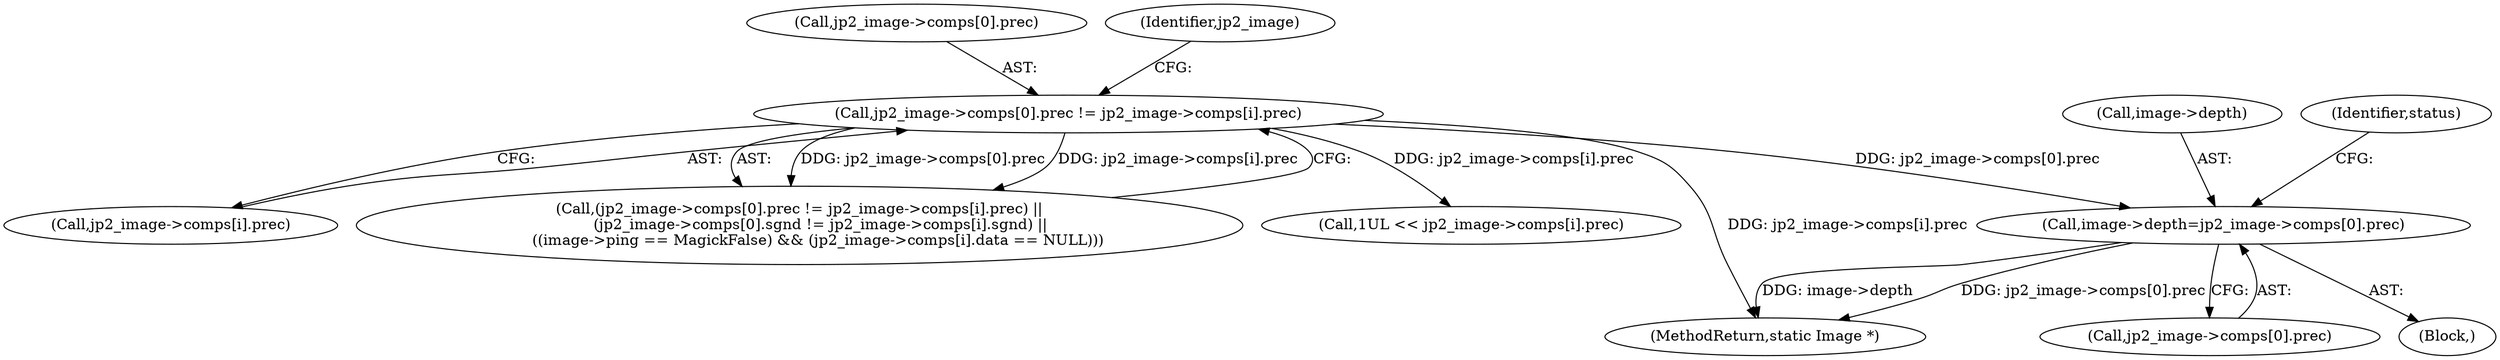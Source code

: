 digraph "0_ImageMagick_b0c5222ce31e8f941fa02ff9c7a040fb2db30dbc@array" {
"1000633" [label="(Call,image->depth=jp2_image->comps[0].prec)"];
"1000556" [label="(Call,jp2_image->comps[0].prec != jp2_image->comps[i].prec)"];
"1000633" [label="(Call,image->depth=jp2_image->comps[0].prec)"];
"1001022" [label="(MethodReturn,static Image *)"];
"1000557" [label="(Call,jp2_image->comps[0].prec)"];
"1000637" [label="(Call,jp2_image->comps[0].prec)"];
"1000576" [label="(Identifier,jp2_image)"];
"1000556" [label="(Call,jp2_image->comps[0].prec != jp2_image->comps[i].prec)"];
"1000564" [label="(Call,jp2_image->comps[i].prec)"];
"1000555" [label="(Call,(jp2_image->comps[0].prec != jp2_image->comps[i].prec) ||\n         (jp2_image->comps[0].sgnd != jp2_image->comps[i].sgnd) ||\n        ((image->ping == MagickFalse) && (jp2_image->comps[i].data == NULL)))"];
"1000833" [label="(Call,1UL << jp2_image->comps[i].prec)"];
"1000108" [label="(Block,)"];
"1000634" [label="(Call,image->depth)"];
"1000645" [label="(Identifier,status)"];
"1000633" -> "1000108"  [label="AST: "];
"1000633" -> "1000637"  [label="CFG: "];
"1000634" -> "1000633"  [label="AST: "];
"1000637" -> "1000633"  [label="AST: "];
"1000645" -> "1000633"  [label="CFG: "];
"1000633" -> "1001022"  [label="DDG: jp2_image->comps[0].prec"];
"1000633" -> "1001022"  [label="DDG: image->depth"];
"1000556" -> "1000633"  [label="DDG: jp2_image->comps[0].prec"];
"1000556" -> "1000555"  [label="AST: "];
"1000556" -> "1000564"  [label="CFG: "];
"1000557" -> "1000556"  [label="AST: "];
"1000564" -> "1000556"  [label="AST: "];
"1000576" -> "1000556"  [label="CFG: "];
"1000555" -> "1000556"  [label="CFG: "];
"1000556" -> "1001022"  [label="DDG: jp2_image->comps[i].prec"];
"1000556" -> "1000555"  [label="DDG: jp2_image->comps[0].prec"];
"1000556" -> "1000555"  [label="DDG: jp2_image->comps[i].prec"];
"1000556" -> "1000833"  [label="DDG: jp2_image->comps[i].prec"];
}
